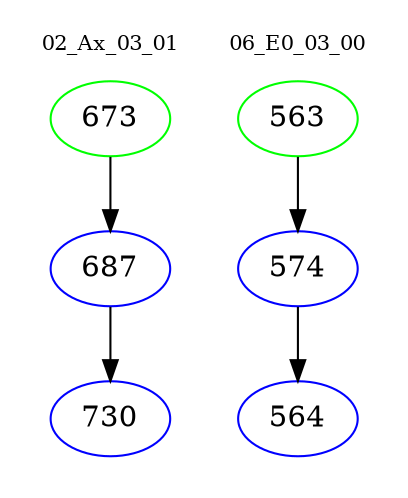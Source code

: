 digraph{
subgraph cluster_0 {
color = white
label = "02_Ax_03_01";
fontsize=10;
T0_673 [label="673", color="green"]
T0_673 -> T0_687 [color="black"]
T0_687 [label="687", color="blue"]
T0_687 -> T0_730 [color="black"]
T0_730 [label="730", color="blue"]
}
subgraph cluster_1 {
color = white
label = "06_E0_03_00";
fontsize=10;
T1_563 [label="563", color="green"]
T1_563 -> T1_574 [color="black"]
T1_574 [label="574", color="blue"]
T1_574 -> T1_564 [color="black"]
T1_564 [label="564", color="blue"]
}
}
